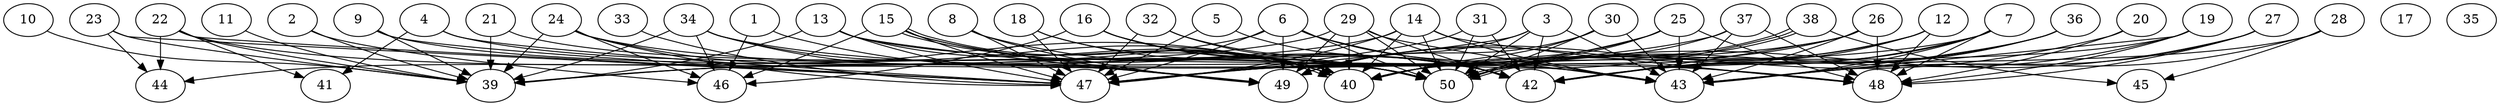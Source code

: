 // DAG automatically generated by daggen at Thu Oct  3 14:07:57 2019
// ./daggen --dot -n 50 --ccr 0.3 --fat 0.9 --regular 0.7 --density 0.6 --mindata 5242880 --maxdata 52428800 
digraph G {
  1 [size="24883200", alpha="0.20", expect_size="7464960"] 
  1 -> 46 [size ="7464960"]
  1 -> 50 [size ="7464960"]
  2 [size="173916160", alpha="0.14", expect_size="52174848"] 
  2 -> 39 [size ="52174848"]
  2 -> 46 [size ="52174848"]
  3 [size="91228160", alpha="0.16", expect_size="27368448"] 
  3 -> 42 [size ="27368448"]
  3 -> 43 [size ="27368448"]
  3 -> 47 [size ="27368448"]
  3 -> 49 [size ="27368448"]
  3 -> 50 [size ="27368448"]
  4 [size="52459520", alpha="0.19", expect_size="15737856"] 
  4 -> 41 [size ="15737856"]
  4 -> 47 [size ="15737856"]
  4 -> 50 [size ="15737856"]
  5 [size="107322027", alpha="0.07", expect_size="32196608"] 
  5 -> 42 [size ="32196608"]
  5 -> 47 [size ="32196608"]
  6 [size="172752213", alpha="0.02", expect_size="51825664"] 
  6 -> 43 [size ="51825664"]
  6 -> 44 [size ="51825664"]
  6 -> 47 [size ="51825664"]
  6 -> 48 [size ="51825664"]
  6 -> 49 [size ="51825664"]
  6 -> 50 [size ="51825664"]
  7 [size="131928747", alpha="0.11", expect_size="39578624"] 
  7 -> 40 [size ="39578624"]
  7 -> 42 [size ="39578624"]
  7 -> 43 [size ="39578624"]
  7 -> 47 [size ="39578624"]
  7 -> 48 [size ="39578624"]
  8 [size="36502187", alpha="0.16", expect_size="10950656"] 
  8 -> 42 [size ="10950656"]
  8 -> 47 [size ="10950656"]
  8 -> 49 [size ="10950656"]
  9 [size="160174080", alpha="0.05", expect_size="48052224"] 
  9 -> 39 [size ="48052224"]
  9 -> 47 [size ="48052224"]
  9 -> 49 [size ="48052224"]
  10 [size="102570667", alpha="0.01", expect_size="30771200"] 
  10 -> 39 [size ="30771200"]
  11 [size="59023360", alpha="0.07", expect_size="17707008"] 
  11 -> 39 [size ="17707008"]
  12 [size="56415573", alpha="0.05", expect_size="16924672"] 
  12 -> 42 [size ="16924672"]
  12 -> 48 [size ="16924672"]
  12 -> 49 [size ="16924672"]
  12 -> 50 [size ="16924672"]
  13 [size="170035200", alpha="0.06", expect_size="51010560"] 
  13 -> 39 [size ="51010560"]
  13 -> 40 [size ="51010560"]
  13 -> 43 [size ="51010560"]
  13 -> 47 [size ="51010560"]
  13 -> 49 [size ="51010560"]
  14 [size="142291627", alpha="0.07", expect_size="42687488"] 
  14 -> 39 [size ="42687488"]
  14 -> 40 [size ="42687488"]
  14 -> 43 [size ="42687488"]
  14 -> 47 [size ="42687488"]
  14 -> 48 [size ="42687488"]
  14 -> 50 [size ="42687488"]
  15 [size="137260373", alpha="0.05", expect_size="41178112"] 
  15 -> 40 [size ="41178112"]
  15 -> 40 [size ="41178112"]
  15 -> 42 [size ="41178112"]
  15 -> 46 [size ="41178112"]
  15 -> 47 [size ="41178112"]
  15 -> 49 [size ="41178112"]
  16 [size="37976747", alpha="0.14", expect_size="11393024"] 
  16 -> 40 [size ="11393024"]
  16 -> 42 [size ="11393024"]
  16 -> 46 [size ="11393024"]
  16 -> 50 [size ="11393024"]
  17 [size="56989013", alpha="0.01", expect_size="17096704"] 
  18 [size="147165867", alpha="0.13", expect_size="44149760"] 
  18 -> 40 [size ="44149760"]
  18 -> 47 [size ="44149760"]
  18 -> 50 [size ="44149760"]
  19 [size="115172693", alpha="0.15", expect_size="34551808"] 
  19 -> 40 [size ="34551808"]
  19 -> 42 [size ="34551808"]
  19 -> 43 [size ="34551808"]
  19 -> 48 [size ="34551808"]
  20 [size="155088213", alpha="0.08", expect_size="46526464"] 
  20 -> 40 [size ="46526464"]
  20 -> 48 [size ="46526464"]
  21 [size="161648640", alpha="0.02", expect_size="48494592"] 
  21 -> 39 [size ="48494592"]
  21 -> 50 [size ="48494592"]
  22 [size="61296640", alpha="0.16", expect_size="18388992"] 
  22 -> 39 [size ="18388992"]
  22 -> 41 [size ="18388992"]
  22 -> 44 [size ="18388992"]
  22 -> 47 [size ="18388992"]
  22 -> 50 [size ="18388992"]
  23 [size="99300693", alpha="0.19", expect_size="29790208"] 
  23 -> 39 [size ="29790208"]
  23 -> 44 [size ="29790208"]
  23 -> 47 [size ="29790208"]
  24 [size="143257600", alpha="0.06", expect_size="42977280"] 
  24 -> 39 [size ="42977280"]
  24 -> 40 [size ="42977280"]
  24 -> 43 [size ="42977280"]
  24 -> 46 [size ="42977280"]
  24 -> 47 [size ="42977280"]
  25 [size="37382827", alpha="0.05", expect_size="11214848"] 
  25 -> 40 [size ="11214848"]
  25 -> 43 [size ="11214848"]
  25 -> 47 [size ="11214848"]
  25 -> 48 [size ="11214848"]
  25 -> 50 [size ="11214848"]
  26 [size="72779093", alpha="0.04", expect_size="21833728"] 
  26 -> 42 [size ="21833728"]
  26 -> 43 [size ="21833728"]
  26 -> 47 [size ="21833728"]
  26 -> 48 [size ="21833728"]
  26 -> 49 [size ="21833728"]
  27 [size="24879787", alpha="0.17", expect_size="7463936"] 
  27 -> 43 [size ="7463936"]
  27 -> 48 [size ="7463936"]
  27 -> 50 [size ="7463936"]
  28 [size="30050987", alpha="0.13", expect_size="9015296"] 
  28 -> 42 [size ="9015296"]
  28 -> 43 [size ="9015296"]
  28 -> 45 [size ="9015296"]
  29 [size="134481920", alpha="0.07", expect_size="40344576"] 
  29 -> 39 [size ="40344576"]
  29 -> 40 [size ="40344576"]
  29 -> 42 [size ="40344576"]
  29 -> 43 [size ="40344576"]
  29 -> 49 [size ="40344576"]
  29 -> 50 [size ="40344576"]
  30 [size="96290133", alpha="0.12", expect_size="28887040"] 
  30 -> 40 [size ="28887040"]
  30 -> 43 [size ="28887040"]
  30 -> 49 [size ="28887040"]
  30 -> 50 [size ="28887040"]
  31 [size="159733760", alpha="0.02", expect_size="47920128"] 
  31 -> 42 [size ="47920128"]
  31 -> 47 [size ="47920128"]
  31 -> 50 [size ="47920128"]
  32 [size="17646933", alpha="0.17", expect_size="5294080"] 
  32 -> 42 [size ="5294080"]
  32 -> 47 [size ="5294080"]
  32 -> 50 [size ="5294080"]
  33 [size="141049173", alpha="0.11", expect_size="42314752"] 
  33 -> 47 [size ="42314752"]
  34 [size="131826347", alpha="0.01", expect_size="39547904"] 
  34 -> 39 [size ="39547904"]
  34 -> 40 [size ="39547904"]
  34 -> 46 [size ="39547904"]
  34 -> 48 [size ="39547904"]
  34 -> 49 [size ="39547904"]
  35 [size="24971947", alpha="0.07", expect_size="7491584"] 
  36 [size="67614720", alpha="0.15", expect_size="20284416"] 
  36 -> 42 [size ="20284416"]
  36 -> 43 [size ="20284416"]
  36 -> 50 [size ="20284416"]
  37 [size="100464640", alpha="0.08", expect_size="30139392"] 
  37 -> 39 [size ="30139392"]
  37 -> 43 [size ="30139392"]
  37 -> 48 [size ="30139392"]
  37 -> 50 [size ="30139392"]
  38 [size="80684373", alpha="0.17", expect_size="24205312"] 
  38 -> 45 [size ="24205312"]
  38 -> 47 [size ="24205312"]
  38 -> 50 [size ="24205312"]
  38 -> 50 [size ="24205312"]
  39 [size="27303253", alpha="0.19", expect_size="8190976"] 
  40 [size="83019093", alpha="0.19", expect_size="24905728"] 
  41 [size="18356907", alpha="0.17", expect_size="5507072"] 
  42 [size="32143360", alpha="0.20", expect_size="9643008"] 
  43 [size="163328000", alpha="0.14", expect_size="48998400"] 
  44 [size="92610560", alpha="0.03", expect_size="27783168"] 
  45 [size="102092800", alpha="0.16", expect_size="30627840"] 
  46 [size="154269013", alpha="0.15", expect_size="46280704"] 
  47 [size="112363520", alpha="0.15", expect_size="33709056"] 
  48 [size="173172053", alpha="0.17", expect_size="51951616"] 
  49 [size="151814827", alpha="0.14", expect_size="45544448"] 
  50 [size="145991680", alpha="0.01", expect_size="43797504"] 
}
